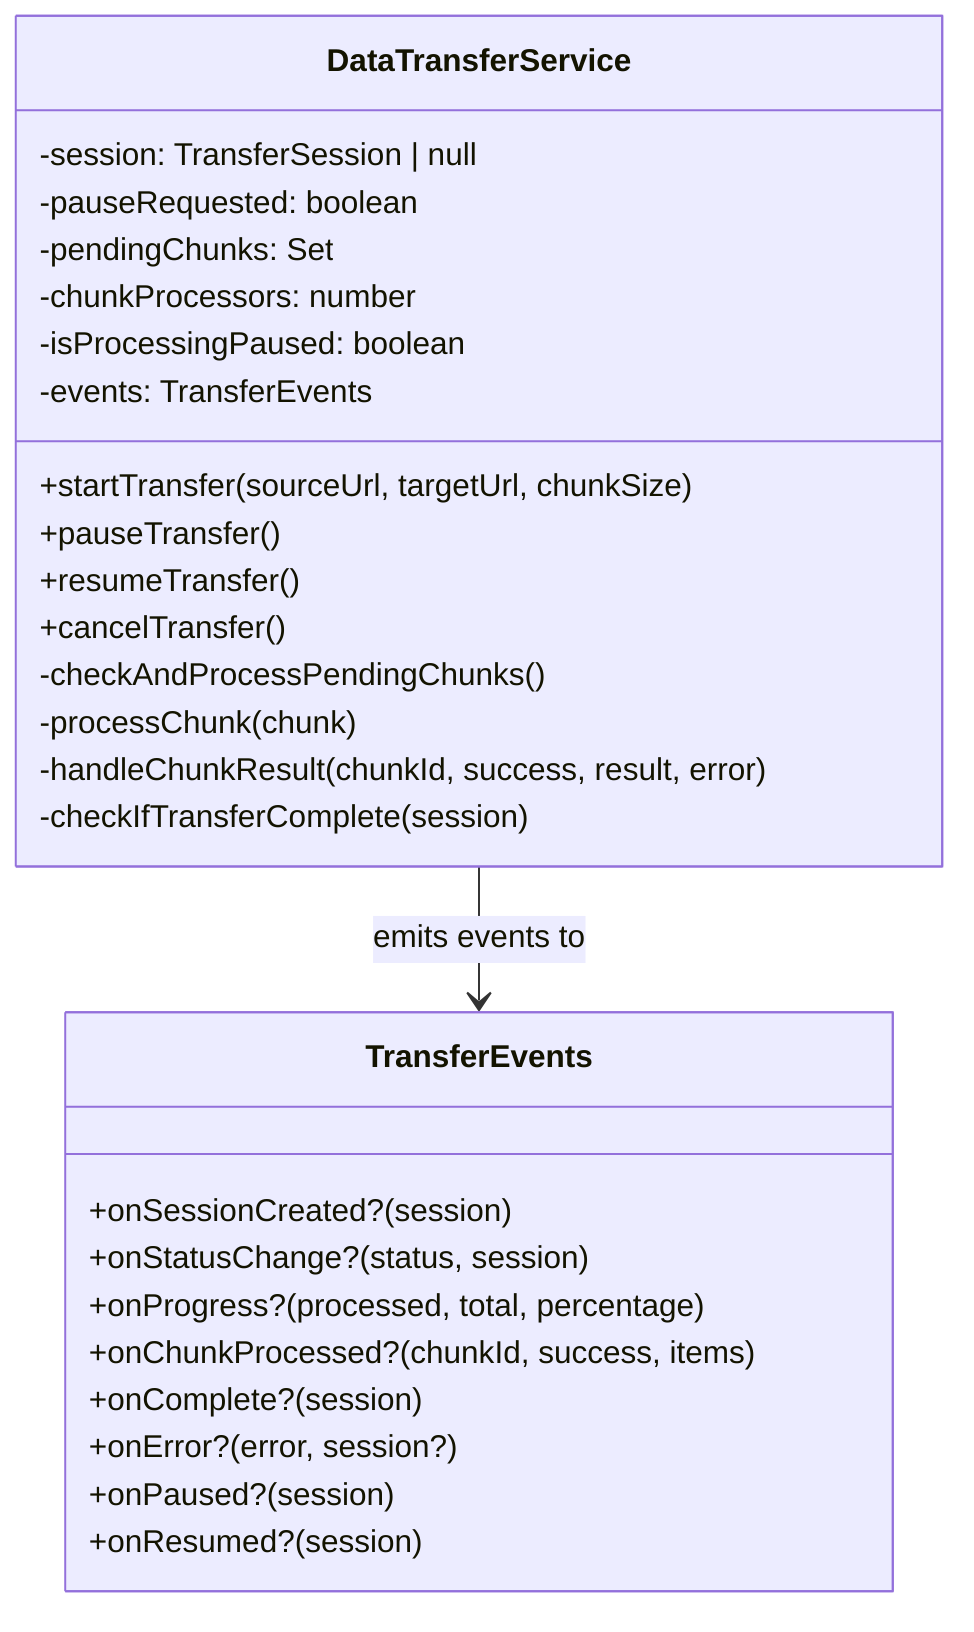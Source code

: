 classDiagram
    class DataTransferService {
        -session: TransferSession | null
        -pauseRequested: boolean
        -pendingChunks: Set<string>
        -chunkProcessors: number
        -isProcessingPaused: boolean
        -events: TransferEvents
        +startTransfer(sourceUrl, targetUrl, chunkSize)
        +pauseTransfer()
        +resumeTransfer()
        +cancelTransfer()
        -checkAndProcessPendingChunks()
        -processChunk(chunk)
        -handleChunkResult(chunkId, success, result, error)
        -checkIfTransferComplete(session)
    }
    
    class TransferEvents {
        +onSessionCreated?(session)
        +onStatusChange?(status, session)
        +onProgress?(processed, total, percentage)
        +onChunkProcessed?(chunkId, success, items)
        +onComplete?(session)
        +onError?(error, session?)
        +onPaused?(session)
        +onResumed?(session)
    }
    
    DataTransferService --> TransferEvents : emits events to